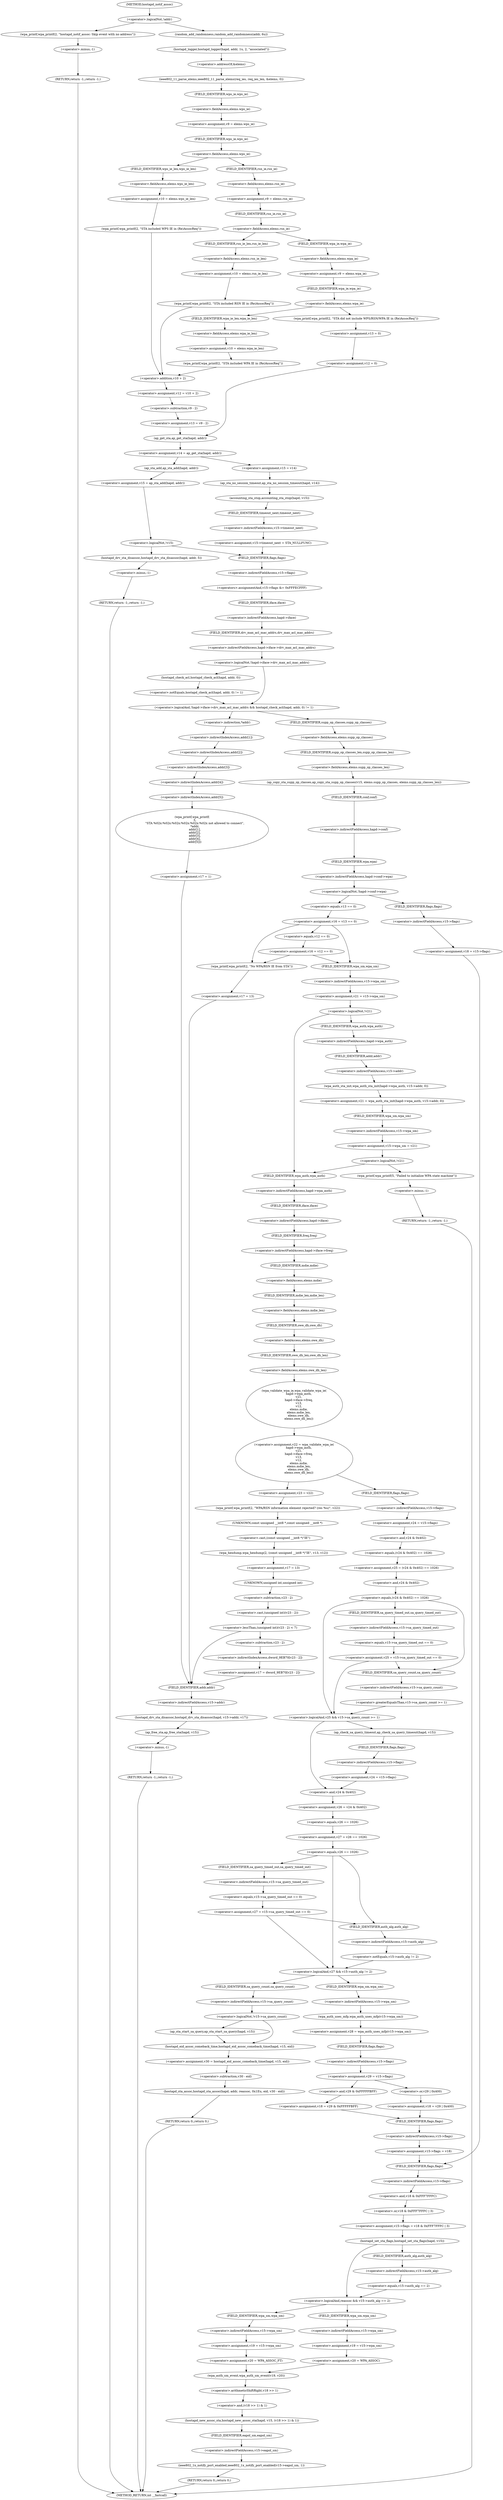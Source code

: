 digraph hostapd_notif_assoc {  
"1000155" [label = "(<operator>.logicalNot,!addr)" ]
"1000158" [label = "(wpa_printf,wpa_printf(2, \"hostapd_notif_assoc: Skip event with no address\"))" ]
"1000161" [label = "(RETURN,return -1;,return -1;)" ]
"1000162" [label = "(<operator>.minus,-1)" ]
"1000164" [label = "(random_add_randomness,random_add_randomness(addr, 6u))" ]
"1000167" [label = "(hostapd_logger,hostapd_logger(hapd, addr, 1u, 2, \"associated\"))" ]
"1000173" [label = "(ieee802_11_parse_elems,ieee802_11_parse_elems(req_ies, req_ies_len, &elems, 0))" ]
"1000176" [label = "(<operator>.addressOf,&elems)" ]
"1000179" [label = "(<operator>.assignment,v9 = elems.wps_ie)" ]
"1000181" [label = "(<operator>.fieldAccess,elems.wps_ie)" ]
"1000183" [label = "(FIELD_IDENTIFIER,wps_ie,wps_ie)" ]
"1000185" [label = "(<operator>.fieldAccess,elems.wps_ie)" ]
"1000187" [label = "(FIELD_IDENTIFIER,wps_ie,wps_ie)" ]
"1000189" [label = "(<operator>.assignment,v10 = elems.wps_ie_len)" ]
"1000191" [label = "(<operator>.fieldAccess,elems.wps_ie_len)" ]
"1000193" [label = "(FIELD_IDENTIFIER,wps_ie_len,wps_ie_len)" ]
"1000194" [label = "(wpa_printf,wpa_printf(2, \"STA included WPS IE in (Re)AssocReq\"))" ]
"1000198" [label = "(<operator>.assignment,v12 = v10 + 2)" ]
"1000200" [label = "(<operator>.addition,v10 + 2)" ]
"1000203" [label = "(<operator>.assignment,v13 = v9 - 2)" ]
"1000205" [label = "(<operator>.subtraction,v9 - 2)" ]
"1000209" [label = "(<operator>.assignment,v9 = elems.rsn_ie)" ]
"1000211" [label = "(<operator>.fieldAccess,elems.rsn_ie)" ]
"1000213" [label = "(FIELD_IDENTIFIER,rsn_ie,rsn_ie)" ]
"1000215" [label = "(<operator>.fieldAccess,elems.rsn_ie)" ]
"1000217" [label = "(FIELD_IDENTIFIER,rsn_ie,rsn_ie)" ]
"1000219" [label = "(<operator>.assignment,v10 = elems.rsn_ie_len)" ]
"1000221" [label = "(<operator>.fieldAccess,elems.rsn_ie_len)" ]
"1000223" [label = "(FIELD_IDENTIFIER,rsn_ie_len,rsn_ie_len)" ]
"1000224" [label = "(wpa_printf,wpa_printf(2, \"STA included RSN IE in (Re)AssocReq\"))" ]
"1000228" [label = "(<operator>.assignment,v9 = elems.wpa_ie)" ]
"1000230" [label = "(<operator>.fieldAccess,elems.wpa_ie)" ]
"1000232" [label = "(FIELD_IDENTIFIER,wpa_ie,wpa_ie)" ]
"1000234" [label = "(<operator>.fieldAccess,elems.wpa_ie)" ]
"1000236" [label = "(FIELD_IDENTIFIER,wpa_ie,wpa_ie)" ]
"1000238" [label = "(<operator>.assignment,v10 = elems.wpa_ie_len)" ]
"1000240" [label = "(<operator>.fieldAccess,elems.wpa_ie_len)" ]
"1000242" [label = "(FIELD_IDENTIFIER,wpa_ie_len,wpa_ie_len)" ]
"1000243" [label = "(wpa_printf,wpa_printf(2, \"STA included WPA IE in (Re)AssocReq\"))" ]
"1000247" [label = "(wpa_printf,wpa_printf(2, \"STA did not include WPS/RSN/WPA IE in (Re)AssocReq\"))" ]
"1000250" [label = "(<operator>.assignment,v13 = 0)" ]
"1000253" [label = "(<operator>.assignment,v12 = 0)" ]
"1000257" [label = "(<operator>.assignment,v14 = ap_get_sta(hapd, addr))" ]
"1000259" [label = "(ap_get_sta,ap_get_sta(hapd, addr))" ]
"1000265" [label = "(<operator>.assignment,v15 = v14)" ]
"1000268" [label = "(ap_sta_no_session_timeout,ap_sta_no_session_timeout(hapd, v14))" ]
"1000271" [label = "(accounting_sta_stop,accounting_sta_stop(hapd, v15))" ]
"1000274" [label = "(<operator>.assignment,v15->timeout_next = STA_NULLFUNC)" ]
"1000275" [label = "(<operator>.indirectFieldAccess,v15->timeout_next)" ]
"1000277" [label = "(FIELD_IDENTIFIER,timeout_next,timeout_next)" ]
"1000281" [label = "(<operator>.assignment,v15 = ap_sta_add(hapd, addr))" ]
"1000283" [label = "(ap_sta_add,ap_sta_add(hapd, addr))" ]
"1000287" [label = "(<operator>.logicalNot,!v15)" ]
"1000290" [label = "(hostapd_drv_sta_disassoc,hostapd_drv_sta_disassoc(hapd, addr, 5))" ]
"1000294" [label = "(RETURN,return -1;,return -1;)" ]
"1000295" [label = "(<operator>.minus,-1)" ]
"1000297" [label = "(<operators>.assignmentAnd,v15->flags &= 0xFFFECFFF)" ]
"1000298" [label = "(<operator>.indirectFieldAccess,v15->flags)" ]
"1000300" [label = "(FIELD_IDENTIFIER,flags,flags)" ]
"1000303" [label = "(<operator>.logicalAnd,!hapd->iface->drv_max_acl_mac_addrs && hostapd_check_acl(hapd, addr, 0) != 1)" ]
"1000304" [label = "(<operator>.logicalNot,!hapd->iface->drv_max_acl_mac_addrs)" ]
"1000305" [label = "(<operator>.indirectFieldAccess,hapd->iface->drv_max_acl_mac_addrs)" ]
"1000306" [label = "(<operator>.indirectFieldAccess,hapd->iface)" ]
"1000308" [label = "(FIELD_IDENTIFIER,iface,iface)" ]
"1000309" [label = "(FIELD_IDENTIFIER,drv_max_acl_mac_addrs,drv_max_acl_mac_addrs)" ]
"1000310" [label = "(<operator>.notEquals,hostapd_check_acl(hapd, addr, 0) != 1)" ]
"1000311" [label = "(hostapd_check_acl,hostapd_check_acl(hapd, addr, 0))" ]
"1000317" [label = "(wpa_printf,wpa_printf(\n      3,\n      \"STA %02x:%02x:%02x:%02x:%02x:%02x not allowed to connect\",\n      *addr,\n      addr[1],\n      addr[2],\n      addr[3],\n      addr[4],\n      addr[5]))" ]
"1000320" [label = "(<operator>.indirection,*addr)" ]
"1000322" [label = "(<operator>.indirectIndexAccess,addr[1])" ]
"1000325" [label = "(<operator>.indirectIndexAccess,addr[2])" ]
"1000328" [label = "(<operator>.indirectIndexAccess,addr[3])" ]
"1000331" [label = "(<operator>.indirectIndexAccess,addr[4])" ]
"1000334" [label = "(<operator>.indirectIndexAccess,addr[5])" ]
"1000337" [label = "(<operator>.assignment,v17 = 1)" ]
"1000341" [label = "(ap_copy_sta_supp_op_classes,ap_copy_sta_supp_op_classes(v15, elems.supp_op_classes, elems.supp_op_classes_len))" ]
"1000343" [label = "(<operator>.fieldAccess,elems.supp_op_classes)" ]
"1000345" [label = "(FIELD_IDENTIFIER,supp_op_classes,supp_op_classes)" ]
"1000346" [label = "(<operator>.fieldAccess,elems.supp_op_classes_len)" ]
"1000348" [label = "(FIELD_IDENTIFIER,supp_op_classes_len,supp_op_classes_len)" ]
"1000350" [label = "(<operator>.logicalNot,!hapd->conf->wpa)" ]
"1000351" [label = "(<operator>.indirectFieldAccess,hapd->conf->wpa)" ]
"1000352" [label = "(<operator>.indirectFieldAccess,hapd->conf)" ]
"1000354" [label = "(FIELD_IDENTIFIER,conf,conf)" ]
"1000355" [label = "(FIELD_IDENTIFIER,wpa,wpa)" ]
"1000357" [label = "(<operator>.assignment,v18 = v15->flags)" ]
"1000359" [label = "(<operator>.indirectFieldAccess,v15->flags)" ]
"1000361" [label = "(FIELD_IDENTIFIER,flags,flags)" ]
"1000363" [label = "(<operator>.assignment,v16 = v13 == 0)" ]
"1000365" [label = "(<operator>.equals,v13 == 0)" ]
"1000370" [label = "(<operator>.assignment,v16 = v12 == 0)" ]
"1000372" [label = "(<operator>.equals,v12 == 0)" ]
"1000378" [label = "(wpa_printf,wpa_printf(2, \"No WPA/RSN IE from STA\"))" ]
"1000381" [label = "(<operator>.assignment,v17 = 13)" ]
"1000385" [label = "(hostapd_drv_sta_disassoc,hostapd_drv_sta_disassoc(hapd, v15->addr, v17))" ]
"1000387" [label = "(<operator>.indirectFieldAccess,v15->addr)" ]
"1000389" [label = "(FIELD_IDENTIFIER,addr,addr)" ]
"1000391" [label = "(ap_free_sta,ap_free_sta(hapd, v15))" ]
"1000394" [label = "(RETURN,return -1;,return -1;)" ]
"1000395" [label = "(<operator>.minus,-1)" ]
"1000397" [label = "(<operator>.assignment,v21 = v15->wpa_sm)" ]
"1000399" [label = "(<operator>.indirectFieldAccess,v15->wpa_sm)" ]
"1000401" [label = "(FIELD_IDENTIFIER,wpa_sm,wpa_sm)" ]
"1000403" [label = "(<operator>.logicalNot,!v21)" ]
"1000406" [label = "(<operator>.assignment,v21 = wpa_auth_sta_init(hapd->wpa_auth, v15->addr, 0))" ]
"1000408" [label = "(wpa_auth_sta_init,wpa_auth_sta_init(hapd->wpa_auth, v15->addr, 0))" ]
"1000409" [label = "(<operator>.indirectFieldAccess,hapd->wpa_auth)" ]
"1000411" [label = "(FIELD_IDENTIFIER,wpa_auth,wpa_auth)" ]
"1000412" [label = "(<operator>.indirectFieldAccess,v15->addr)" ]
"1000414" [label = "(FIELD_IDENTIFIER,addr,addr)" ]
"1000416" [label = "(<operator>.assignment,v15->wpa_sm = v21)" ]
"1000417" [label = "(<operator>.indirectFieldAccess,v15->wpa_sm)" ]
"1000419" [label = "(FIELD_IDENTIFIER,wpa_sm,wpa_sm)" ]
"1000422" [label = "(<operator>.logicalNot,!v21)" ]
"1000425" [label = "(wpa_printf,wpa_printf(5, \"Failed to initialize WPA state machine\"))" ]
"1000428" [label = "(RETURN,return -1;,return -1;)" ]
"1000429" [label = "(<operator>.minus,-1)" ]
"1000431" [label = "(<operator>.assignment,v22 = wpa_validate_wpa_ie(\n          hapd->wpa_auth,\n          v21,\n          hapd->iface->freq,\n          v13,\n          v12,\n          elems.mdie,\n          elems.mdie_len,\n          elems.owe_dh,\n          elems.owe_dh_len))" ]
"1000433" [label = "(wpa_validate_wpa_ie,wpa_validate_wpa_ie(\n          hapd->wpa_auth,\n          v21,\n          hapd->iface->freq,\n          v13,\n          v12,\n          elems.mdie,\n          elems.mdie_len,\n          elems.owe_dh,\n          elems.owe_dh_len))" ]
"1000434" [label = "(<operator>.indirectFieldAccess,hapd->wpa_auth)" ]
"1000436" [label = "(FIELD_IDENTIFIER,wpa_auth,wpa_auth)" ]
"1000438" [label = "(<operator>.indirectFieldAccess,hapd->iface->freq)" ]
"1000439" [label = "(<operator>.indirectFieldAccess,hapd->iface)" ]
"1000441" [label = "(FIELD_IDENTIFIER,iface,iface)" ]
"1000442" [label = "(FIELD_IDENTIFIER,freq,freq)" ]
"1000445" [label = "(<operator>.fieldAccess,elems.mdie)" ]
"1000447" [label = "(FIELD_IDENTIFIER,mdie,mdie)" ]
"1000448" [label = "(<operator>.fieldAccess,elems.mdie_len)" ]
"1000450" [label = "(FIELD_IDENTIFIER,mdie_len,mdie_len)" ]
"1000451" [label = "(<operator>.fieldAccess,elems.owe_dh)" ]
"1000453" [label = "(FIELD_IDENTIFIER,owe_dh,owe_dh)" ]
"1000454" [label = "(<operator>.fieldAccess,elems.owe_dh_len)" ]
"1000456" [label = "(FIELD_IDENTIFIER,owe_dh_len,owe_dh_len)" ]
"1000460" [label = "(<operator>.assignment,v23 = v22)" ]
"1000463" [label = "(wpa_printf,wpa_printf(2, \"WPA/RSN information element rejected? (res %u)\", v22))" ]
"1000467" [label = "(wpa_hexdump,wpa_hexdump(2, (const unsigned __int8 *)\"IE\", v13, v12))" ]
"1000469" [label = "(<operator>.cast,(const unsigned __int8 *)\"IE\")" ]
"1000470" [label = "(UNKNOWN,const unsigned __int8 *,const unsigned __int8 *)" ]
"1000474" [label = "(<operator>.assignment,v17 = 13)" ]
"1000478" [label = "(<operator>.lessThan,(unsigned int)(v23 - 2) < 7)" ]
"1000479" [label = "(<operator>.cast,(unsigned int)(v23 - 2))" ]
"1000480" [label = "(UNKNOWN,unsigned int,unsigned int)" ]
"1000481" [label = "(<operator>.subtraction,v23 - 2)" ]
"1000485" [label = "(<operator>.assignment,v17 = dword_9EB70[v23 - 2])" ]
"1000487" [label = "(<operator>.indirectIndexAccess,dword_9EB70[v23 - 2])" ]
"1000489" [label = "(<operator>.subtraction,v23 - 2)" ]
"1000493" [label = "(<operator>.assignment,v24 = v15->flags)" ]
"1000495" [label = "(<operator>.indirectFieldAccess,v15->flags)" ]
"1000497" [label = "(FIELD_IDENTIFIER,flags,flags)" ]
"1000498" [label = "(<operator>.assignment,v25 = (v24 & 0x402) == 1026)" ]
"1000500" [label = "(<operator>.equals,(v24 & 0x402) == 1026)" ]
"1000501" [label = "(<operator>.and,v24 & 0x402)" ]
"1000506" [label = "(<operator>.equals,(v24 & 0x402) == 1026)" ]
"1000507" [label = "(<operator>.and,v24 & 0x402)" ]
"1000511" [label = "(<operator>.assignment,v25 = v15->sa_query_timed_out == 0)" ]
"1000513" [label = "(<operator>.equals,v15->sa_query_timed_out == 0)" ]
"1000514" [label = "(<operator>.indirectFieldAccess,v15->sa_query_timed_out)" ]
"1000516" [label = "(FIELD_IDENTIFIER,sa_query_timed_out,sa_query_timed_out)" ]
"1000519" [label = "(<operator>.logicalAnd,v25 && v15->sa_query_count >= 1)" ]
"1000521" [label = "(<operator>.greaterEqualsThan,v15->sa_query_count >= 1)" ]
"1000522" [label = "(<operator>.indirectFieldAccess,v15->sa_query_count)" ]
"1000524" [label = "(FIELD_IDENTIFIER,sa_query_count,sa_query_count)" ]
"1000527" [label = "(ap_check_sa_query_timeout,ap_check_sa_query_timeout(hapd, v15))" ]
"1000530" [label = "(<operator>.assignment,v24 = v15->flags)" ]
"1000532" [label = "(<operator>.indirectFieldAccess,v15->flags)" ]
"1000534" [label = "(FIELD_IDENTIFIER,flags,flags)" ]
"1000535" [label = "(<operator>.assignment,v26 = v24 & 0x402)" ]
"1000537" [label = "(<operator>.and,v24 & 0x402)" ]
"1000540" [label = "(<operator>.assignment,v27 = v26 == 1026)" ]
"1000542" [label = "(<operator>.equals,v26 == 1026)" ]
"1000546" [label = "(<operator>.equals,v26 == 1026)" ]
"1000549" [label = "(<operator>.assignment,v27 = v15->sa_query_timed_out == 0)" ]
"1000551" [label = "(<operator>.equals,v15->sa_query_timed_out == 0)" ]
"1000552" [label = "(<operator>.indirectFieldAccess,v15->sa_query_timed_out)" ]
"1000554" [label = "(FIELD_IDENTIFIER,sa_query_timed_out,sa_query_timed_out)" ]
"1000557" [label = "(<operator>.logicalAnd,v27 && v15->auth_alg != 2)" ]
"1000559" [label = "(<operator>.notEquals,v15->auth_alg != 2)" ]
"1000560" [label = "(<operator>.indirectFieldAccess,v15->auth_alg)" ]
"1000562" [label = "(FIELD_IDENTIFIER,auth_alg,auth_alg)" ]
"1000566" [label = "(<operator>.logicalNot,!v15->sa_query_count)" ]
"1000567" [label = "(<operator>.indirectFieldAccess,v15->sa_query_count)" ]
"1000569" [label = "(FIELD_IDENTIFIER,sa_query_count,sa_query_count)" ]
"1000570" [label = "(ap_sta_start_sa_query,ap_sta_start_sa_query(hapd, v15))" ]
"1000573" [label = "(<operator>.assignment,v30 = hostapd_eid_assoc_comeback_time(hapd, v15, eid))" ]
"1000575" [label = "(hostapd_eid_assoc_comeback_time,hostapd_eid_assoc_comeback_time(hapd, v15, eid))" ]
"1000579" [label = "(hostapd_sta_assoc,hostapd_sta_assoc(hapd, addr, reassoc, 0x1Eu, eid, v30 - eid))" ]
"1000585" [label = "(<operator>.subtraction,v30 - eid)" ]
"1000588" [label = "(RETURN,return 0;,return 0;)" ]
"1000590" [label = "(<operator>.assignment,v28 = wpa_auth_uses_mfp(v15->wpa_sm))" ]
"1000592" [label = "(wpa_auth_uses_mfp,wpa_auth_uses_mfp(v15->wpa_sm))" ]
"1000593" [label = "(<operator>.indirectFieldAccess,v15->wpa_sm)" ]
"1000595" [label = "(FIELD_IDENTIFIER,wpa_sm,wpa_sm)" ]
"1000596" [label = "(<operator>.assignment,v29 = v15->flags)" ]
"1000598" [label = "(<operator>.indirectFieldAccess,v15->flags)" ]
"1000600" [label = "(FIELD_IDENTIFIER,flags,flags)" ]
"1000603" [label = "(<operator>.assignment,v18 = v29 | 0x400)" ]
"1000605" [label = "(<operator>.or,v29 | 0x400)" ]
"1000609" [label = "(<operator>.assignment,v18 = v29 & 0xFFFFFBFF)" ]
"1000611" [label = "(<operator>.and,v29 & 0xFFFFFBFF)" ]
"1000614" [label = "(<operator>.assignment,v15->flags = v18)" ]
"1000615" [label = "(<operator>.indirectFieldAccess,v15->flags)" ]
"1000617" [label = "(FIELD_IDENTIFIER,flags,flags)" ]
"1000620" [label = "(<operator>.assignment,v15->flags = v18 & 0xFFF7FFFC | 3)" ]
"1000621" [label = "(<operator>.indirectFieldAccess,v15->flags)" ]
"1000623" [label = "(FIELD_IDENTIFIER,flags,flags)" ]
"1000624" [label = "(<operator>.or,v18 & 0xFFF7FFFC | 3)" ]
"1000625" [label = "(<operator>.and,v18 & 0xFFF7FFFC)" ]
"1000629" [label = "(hostapd_set_sta_flags,hostapd_set_sta_flags(hapd, v15))" ]
"1000633" [label = "(<operator>.logicalAnd,reassoc && v15->auth_alg == 2)" ]
"1000635" [label = "(<operator>.equals,v15->auth_alg == 2)" ]
"1000636" [label = "(<operator>.indirectFieldAccess,v15->auth_alg)" ]
"1000638" [label = "(FIELD_IDENTIFIER,auth_alg,auth_alg)" ]
"1000641" [label = "(<operator>.assignment,v19 = v15->wpa_sm)" ]
"1000643" [label = "(<operator>.indirectFieldAccess,v15->wpa_sm)" ]
"1000645" [label = "(FIELD_IDENTIFIER,wpa_sm,wpa_sm)" ]
"1000646" [label = "(<operator>.assignment,v20 = WPA_ASSOC_FT)" ]
"1000651" [label = "(<operator>.assignment,v19 = v15->wpa_sm)" ]
"1000653" [label = "(<operator>.indirectFieldAccess,v15->wpa_sm)" ]
"1000655" [label = "(FIELD_IDENTIFIER,wpa_sm,wpa_sm)" ]
"1000656" [label = "(<operator>.assignment,v20 = WPA_ASSOC)" ]
"1000659" [label = "(wpa_auth_sm_event,wpa_auth_sm_event(v19, v20))" ]
"1000662" [label = "(hostapd_new_assoc_sta,hostapd_new_assoc_sta(hapd, v15, (v18 >> 1) & 1))" ]
"1000665" [label = "(<operator>.and,(v18 >> 1) & 1)" ]
"1000666" [label = "(<operator>.arithmeticShiftRight,v18 >> 1)" ]
"1000670" [label = "(ieee802_1x_notify_port_enabled,ieee802_1x_notify_port_enabled(v15->eapol_sm, 1))" ]
"1000671" [label = "(<operator>.indirectFieldAccess,v15->eapol_sm)" ]
"1000673" [label = "(FIELD_IDENTIFIER,eapol_sm,eapol_sm)" ]
"1000675" [label = "(RETURN,return 0;,return 0;)" ]
"1000124" [label = "(METHOD,hostapd_notif_assoc)" ]
"1000677" [label = "(METHOD_RETURN,int __fastcall)" ]
  "1000155" -> "1000158" 
  "1000155" -> "1000164" 
  "1000158" -> "1000162" 
  "1000161" -> "1000677" 
  "1000162" -> "1000161" 
  "1000164" -> "1000167" 
  "1000167" -> "1000176" 
  "1000173" -> "1000183" 
  "1000176" -> "1000173" 
  "1000179" -> "1000187" 
  "1000181" -> "1000179" 
  "1000183" -> "1000181" 
  "1000185" -> "1000193" 
  "1000185" -> "1000213" 
  "1000187" -> "1000185" 
  "1000189" -> "1000194" 
  "1000191" -> "1000189" 
  "1000193" -> "1000191" 
  "1000194" -> "1000200" 
  "1000198" -> "1000205" 
  "1000200" -> "1000198" 
  "1000203" -> "1000259" 
  "1000205" -> "1000203" 
  "1000209" -> "1000217" 
  "1000211" -> "1000209" 
  "1000213" -> "1000211" 
  "1000215" -> "1000223" 
  "1000215" -> "1000232" 
  "1000217" -> "1000215" 
  "1000219" -> "1000224" 
  "1000221" -> "1000219" 
  "1000223" -> "1000221" 
  "1000224" -> "1000200" 
  "1000228" -> "1000236" 
  "1000230" -> "1000228" 
  "1000232" -> "1000230" 
  "1000234" -> "1000242" 
  "1000234" -> "1000247" 
  "1000236" -> "1000234" 
  "1000238" -> "1000243" 
  "1000240" -> "1000238" 
  "1000242" -> "1000240" 
  "1000243" -> "1000200" 
  "1000247" -> "1000250" 
  "1000250" -> "1000253" 
  "1000253" -> "1000259" 
  "1000257" -> "1000265" 
  "1000257" -> "1000283" 
  "1000259" -> "1000257" 
  "1000265" -> "1000268" 
  "1000268" -> "1000271" 
  "1000271" -> "1000277" 
  "1000274" -> "1000300" 
  "1000275" -> "1000274" 
  "1000277" -> "1000275" 
  "1000281" -> "1000287" 
  "1000283" -> "1000281" 
  "1000287" -> "1000290" 
  "1000287" -> "1000300" 
  "1000290" -> "1000295" 
  "1000294" -> "1000677" 
  "1000295" -> "1000294" 
  "1000297" -> "1000308" 
  "1000298" -> "1000297" 
  "1000300" -> "1000298" 
  "1000303" -> "1000320" 
  "1000303" -> "1000345" 
  "1000304" -> "1000303" 
  "1000304" -> "1000311" 
  "1000305" -> "1000304" 
  "1000306" -> "1000309" 
  "1000308" -> "1000306" 
  "1000309" -> "1000305" 
  "1000310" -> "1000303" 
  "1000311" -> "1000310" 
  "1000317" -> "1000337" 
  "1000320" -> "1000322" 
  "1000322" -> "1000325" 
  "1000325" -> "1000328" 
  "1000328" -> "1000331" 
  "1000331" -> "1000334" 
  "1000334" -> "1000317" 
  "1000337" -> "1000389" 
  "1000341" -> "1000354" 
  "1000343" -> "1000348" 
  "1000345" -> "1000343" 
  "1000346" -> "1000341" 
  "1000348" -> "1000346" 
  "1000350" -> "1000361" 
  "1000350" -> "1000365" 
  "1000351" -> "1000350" 
  "1000352" -> "1000355" 
  "1000354" -> "1000352" 
  "1000355" -> "1000351" 
  "1000357" -> "1000623" 
  "1000359" -> "1000357" 
  "1000361" -> "1000359" 
  "1000363" -> "1000372" 
  "1000363" -> "1000378" 
  "1000363" -> "1000401" 
  "1000365" -> "1000363" 
  "1000370" -> "1000378" 
  "1000370" -> "1000401" 
  "1000372" -> "1000370" 
  "1000378" -> "1000381" 
  "1000381" -> "1000389" 
  "1000385" -> "1000391" 
  "1000387" -> "1000385" 
  "1000389" -> "1000387" 
  "1000391" -> "1000395" 
  "1000394" -> "1000677" 
  "1000395" -> "1000394" 
  "1000397" -> "1000403" 
  "1000399" -> "1000397" 
  "1000401" -> "1000399" 
  "1000403" -> "1000411" 
  "1000403" -> "1000436" 
  "1000406" -> "1000419" 
  "1000408" -> "1000406" 
  "1000409" -> "1000414" 
  "1000411" -> "1000409" 
  "1000412" -> "1000408" 
  "1000414" -> "1000412" 
  "1000416" -> "1000422" 
  "1000417" -> "1000416" 
  "1000419" -> "1000417" 
  "1000422" -> "1000425" 
  "1000422" -> "1000436" 
  "1000425" -> "1000429" 
  "1000428" -> "1000677" 
  "1000429" -> "1000428" 
  "1000431" -> "1000460" 
  "1000431" -> "1000497" 
  "1000433" -> "1000431" 
  "1000434" -> "1000441" 
  "1000436" -> "1000434" 
  "1000438" -> "1000447" 
  "1000439" -> "1000442" 
  "1000441" -> "1000439" 
  "1000442" -> "1000438" 
  "1000445" -> "1000450" 
  "1000447" -> "1000445" 
  "1000448" -> "1000453" 
  "1000450" -> "1000448" 
  "1000451" -> "1000456" 
  "1000453" -> "1000451" 
  "1000454" -> "1000433" 
  "1000456" -> "1000454" 
  "1000460" -> "1000463" 
  "1000463" -> "1000470" 
  "1000467" -> "1000474" 
  "1000469" -> "1000467" 
  "1000470" -> "1000469" 
  "1000474" -> "1000480" 
  "1000478" -> "1000489" 
  "1000478" -> "1000389" 
  "1000479" -> "1000478" 
  "1000480" -> "1000481" 
  "1000481" -> "1000479" 
  "1000485" -> "1000389" 
  "1000487" -> "1000485" 
  "1000489" -> "1000487" 
  "1000493" -> "1000501" 
  "1000495" -> "1000493" 
  "1000497" -> "1000495" 
  "1000498" -> "1000507" 
  "1000500" -> "1000498" 
  "1000501" -> "1000500" 
  "1000506" -> "1000516" 
  "1000506" -> "1000519" 
  "1000506" -> "1000524" 
  "1000507" -> "1000506" 
  "1000511" -> "1000519" 
  "1000511" -> "1000524" 
  "1000513" -> "1000511" 
  "1000514" -> "1000513" 
  "1000516" -> "1000514" 
  "1000519" -> "1000527" 
  "1000519" -> "1000537" 
  "1000521" -> "1000519" 
  "1000522" -> "1000521" 
  "1000524" -> "1000522" 
  "1000527" -> "1000534" 
  "1000530" -> "1000537" 
  "1000532" -> "1000530" 
  "1000534" -> "1000532" 
  "1000535" -> "1000542" 
  "1000537" -> "1000535" 
  "1000540" -> "1000546" 
  "1000542" -> "1000540" 
  "1000546" -> "1000554" 
  "1000546" -> "1000557" 
  "1000546" -> "1000562" 
  "1000549" -> "1000557" 
  "1000549" -> "1000562" 
  "1000551" -> "1000549" 
  "1000552" -> "1000551" 
  "1000554" -> "1000552" 
  "1000557" -> "1000569" 
  "1000557" -> "1000595" 
  "1000559" -> "1000557" 
  "1000560" -> "1000559" 
  "1000562" -> "1000560" 
  "1000566" -> "1000570" 
  "1000566" -> "1000575" 
  "1000567" -> "1000566" 
  "1000569" -> "1000567" 
  "1000570" -> "1000575" 
  "1000573" -> "1000585" 
  "1000575" -> "1000573" 
  "1000579" -> "1000588" 
  "1000585" -> "1000579" 
  "1000588" -> "1000677" 
  "1000590" -> "1000600" 
  "1000592" -> "1000590" 
  "1000593" -> "1000592" 
  "1000595" -> "1000593" 
  "1000596" -> "1000605" 
  "1000596" -> "1000611" 
  "1000598" -> "1000596" 
  "1000600" -> "1000598" 
  "1000603" -> "1000617" 
  "1000605" -> "1000603" 
  "1000609" -> "1000617" 
  "1000611" -> "1000609" 
  "1000614" -> "1000623" 
  "1000615" -> "1000614" 
  "1000617" -> "1000615" 
  "1000620" -> "1000629" 
  "1000621" -> "1000625" 
  "1000623" -> "1000621" 
  "1000624" -> "1000620" 
  "1000625" -> "1000624" 
  "1000629" -> "1000633" 
  "1000629" -> "1000638" 
  "1000633" -> "1000645" 
  "1000633" -> "1000655" 
  "1000635" -> "1000633" 
  "1000636" -> "1000635" 
  "1000638" -> "1000636" 
  "1000641" -> "1000646" 
  "1000643" -> "1000641" 
  "1000645" -> "1000643" 
  "1000646" -> "1000659" 
  "1000651" -> "1000656" 
  "1000653" -> "1000651" 
  "1000655" -> "1000653" 
  "1000656" -> "1000659" 
  "1000659" -> "1000666" 
  "1000662" -> "1000673" 
  "1000665" -> "1000662" 
  "1000666" -> "1000665" 
  "1000670" -> "1000675" 
  "1000671" -> "1000670" 
  "1000673" -> "1000671" 
  "1000675" -> "1000677" 
  "1000124" -> "1000155" 
}
